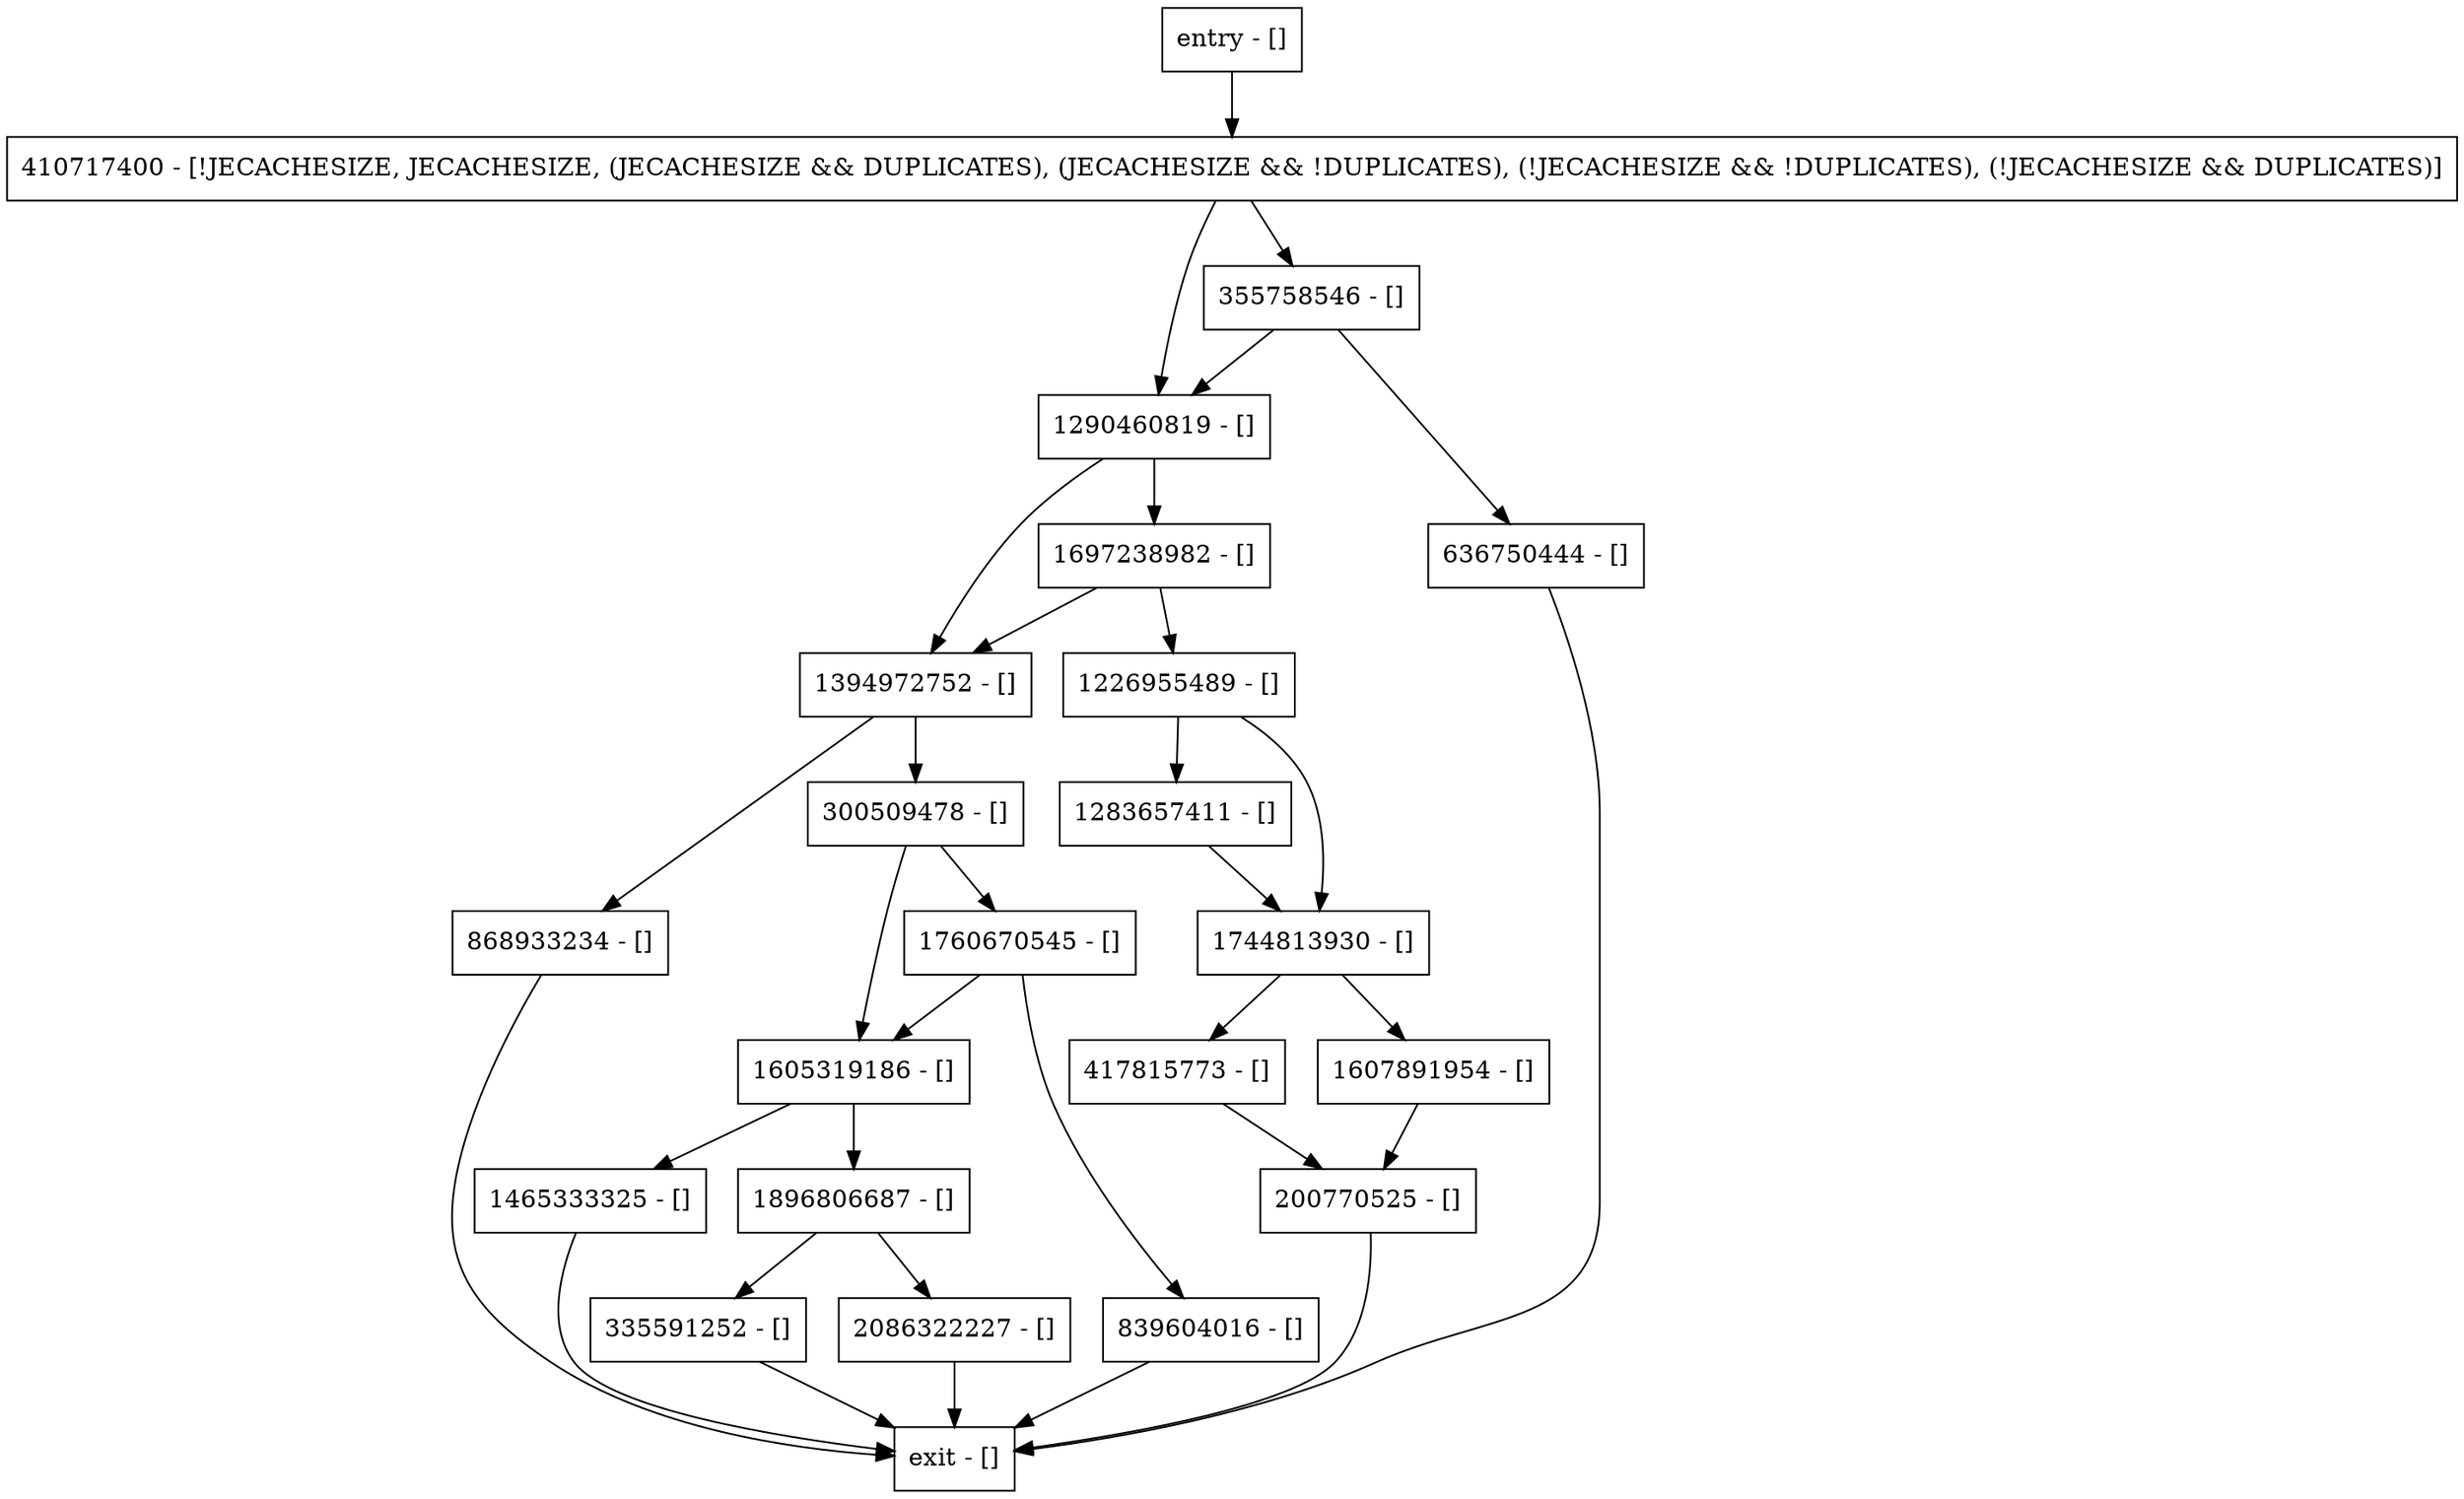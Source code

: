 digraph getWritableLocker {
node [shape=record];
417815773 [label="417815773 - []"];
839604016 [label="839604016 - []"];
1607891954 [label="1607891954 - []"];
200770525 [label="200770525 - []"];
335591252 [label="335591252 - []"];
1394972752 [label="1394972752 - []"];
1465333325 [label="1465333325 - []"];
868933234 [label="868933234 - []"];
1605319186 [label="1605319186 - []"];
1290460819 [label="1290460819 - []"];
636750444 [label="636750444 - []"];
1697238982 [label="1697238982 - []"];
1283657411 [label="1283657411 - []"];
entry [label="entry - []"];
exit [label="exit - []"];
1760670545 [label="1760670545 - []"];
410717400 [label="410717400 - [!JECACHESIZE, JECACHESIZE, (JECACHESIZE && DUPLICATES), (JECACHESIZE && !DUPLICATES), (!JECACHESIZE && !DUPLICATES), (!JECACHESIZE && DUPLICATES)]"];
355758546 [label="355758546 - []"];
1896806687 [label="1896806687 - []"];
1226955489 [label="1226955489 - []"];
2086322227 [label="2086322227 - []"];
1744813930 [label="1744813930 - []"];
300509478 [label="300509478 - []"];
entry;
exit;
417815773 -> 200770525;
839604016 -> exit;
1607891954 -> 200770525;
200770525 -> exit;
335591252 -> exit;
1394972752 -> 868933234;
1394972752 -> 300509478;
1465333325 -> exit;
868933234 -> exit;
1605319186 -> 1465333325;
1605319186 -> 1896806687;
1290460819 -> 1394972752;
1290460819 -> 1697238982;
636750444 -> exit;
1697238982 -> 1394972752;
1697238982 -> 1226955489;
1283657411 -> 1744813930;
entry -> 410717400;
1760670545 -> 839604016;
1760670545 -> 1605319186;
410717400 -> 355758546;
410717400 -> 1290460819;
355758546 -> 636750444;
355758546 -> 1290460819;
1896806687 -> 335591252;
1896806687 -> 2086322227;
1226955489 -> 1283657411;
1226955489 -> 1744813930;
2086322227 -> exit;
1744813930 -> 417815773;
1744813930 -> 1607891954;
300509478 -> 1760670545;
300509478 -> 1605319186;
}
